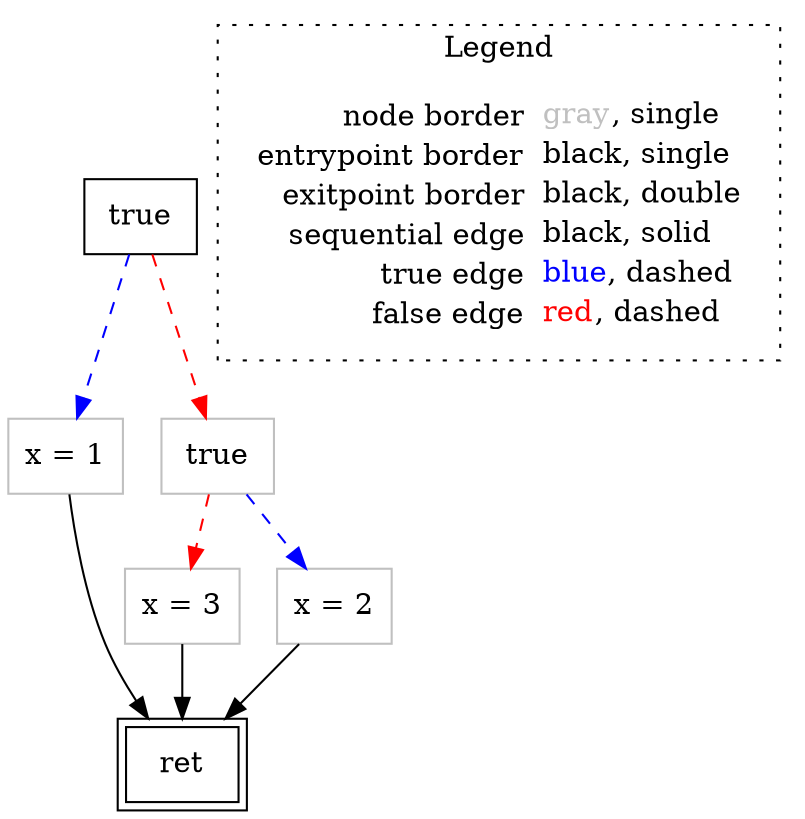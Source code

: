 digraph {
	"node0" [shape="rect",color="black",label=<true>];
	"node1" [shape="rect",color="gray",label=<x = 1>];
	"node2" [shape="rect",color="gray",label=<x = 3>];
	"node3" [shape="rect",color="gray",label=<x = 2>];
	"node4" [shape="rect",color="gray",label=<true>];
	"node5" [shape="rect",color="black",peripheries="2",label=<ret>];
	"node1" -> "node5" [color="black"];
	"node2" -> "node5" [color="black"];
	"node3" -> "node5" [color="black"];
	"node4" -> "node2" [color="red",style="dashed"];
	"node4" -> "node3" [color="blue",style="dashed"];
	"node0" -> "node1" [color="blue",style="dashed"];
	"node0" -> "node4" [color="red",style="dashed"];
subgraph cluster_legend {
	label="Legend";
	style=dotted;
	node [shape=plaintext];
	"legend" [label=<<table border="0" cellpadding="2" cellspacing="0" cellborder="0"><tr><td align="right">node border&nbsp;</td><td align="left"><font color="gray">gray</font>, single</td></tr><tr><td align="right">entrypoint border&nbsp;</td><td align="left"><font color="black">black</font>, single</td></tr><tr><td align="right">exitpoint border&nbsp;</td><td align="left"><font color="black">black</font>, double</td></tr><tr><td align="right">sequential edge&nbsp;</td><td align="left"><font color="black">black</font>, solid</td></tr><tr><td align="right">true edge&nbsp;</td><td align="left"><font color="blue">blue</font>, dashed</td></tr><tr><td align="right">false edge&nbsp;</td><td align="left"><font color="red">red</font>, dashed</td></tr></table>>];
}

}
